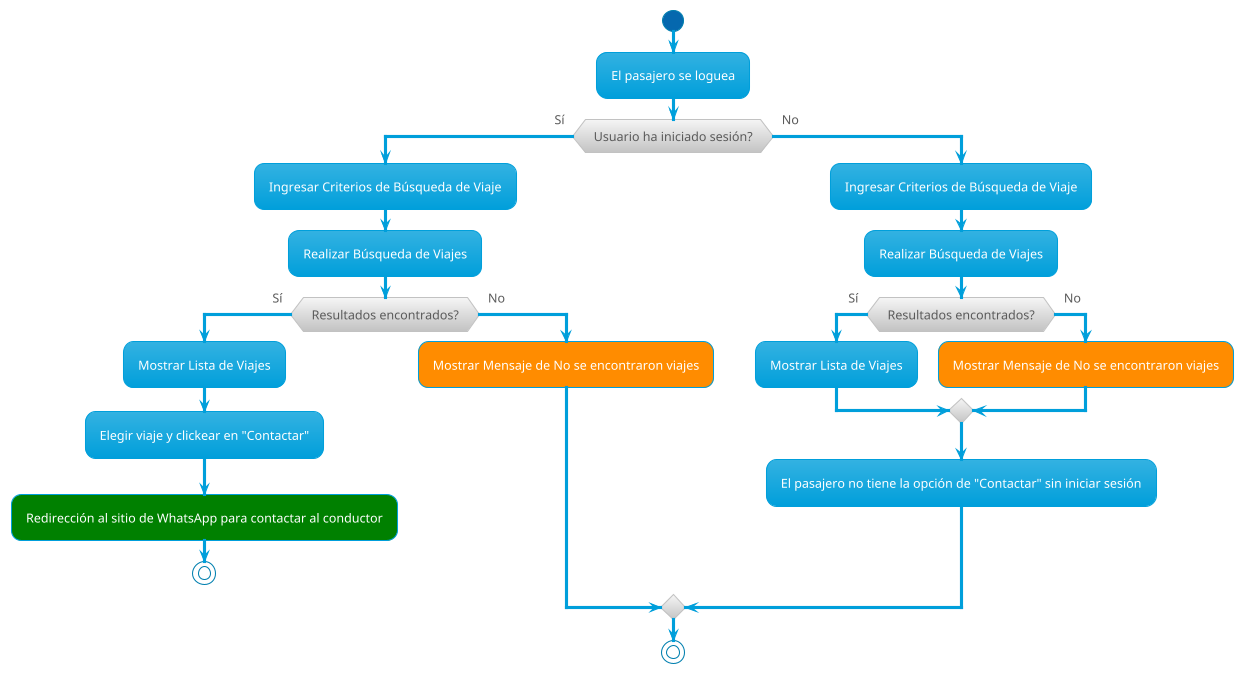 @startuml Activity Diagram RF12 - Contacto

!theme bluegray

!define REDIRECT Redirección

start
:El pasajero se loguea;
if (Usuario ha iniciado sesión?) then (Sí)
    :Ingresar Criterios de Búsqueda de Viaje;
    :Realizar Búsqueda de Viajes;
    if (Resultados encontrados?) then (Sí)
        :Mostrar Lista de Viajes;
        :Elegir viaje y clickear en "Contactar";
        #green:REDIRECT al sitio de WhatsApp para contactar al conductor;
        stop
    else (No)
        #darkorange:Mostrar Mensaje de No se encontraron viajes;
    endif
else (No)
    :Ingresar Criterios de Búsqueda de Viaje;
    :Realizar Búsqueda de Viajes;
    if (Resultados encontrados?) then (Sí)
        :Mostrar Lista de Viajes;
    else (No)
        #darkorange:Mostrar Mensaje de No se encontraron viajes;
    endif
    :El pasajero no tiene la opción de "Contactar" sin iniciar sesión;
endif
stop
@enduml

